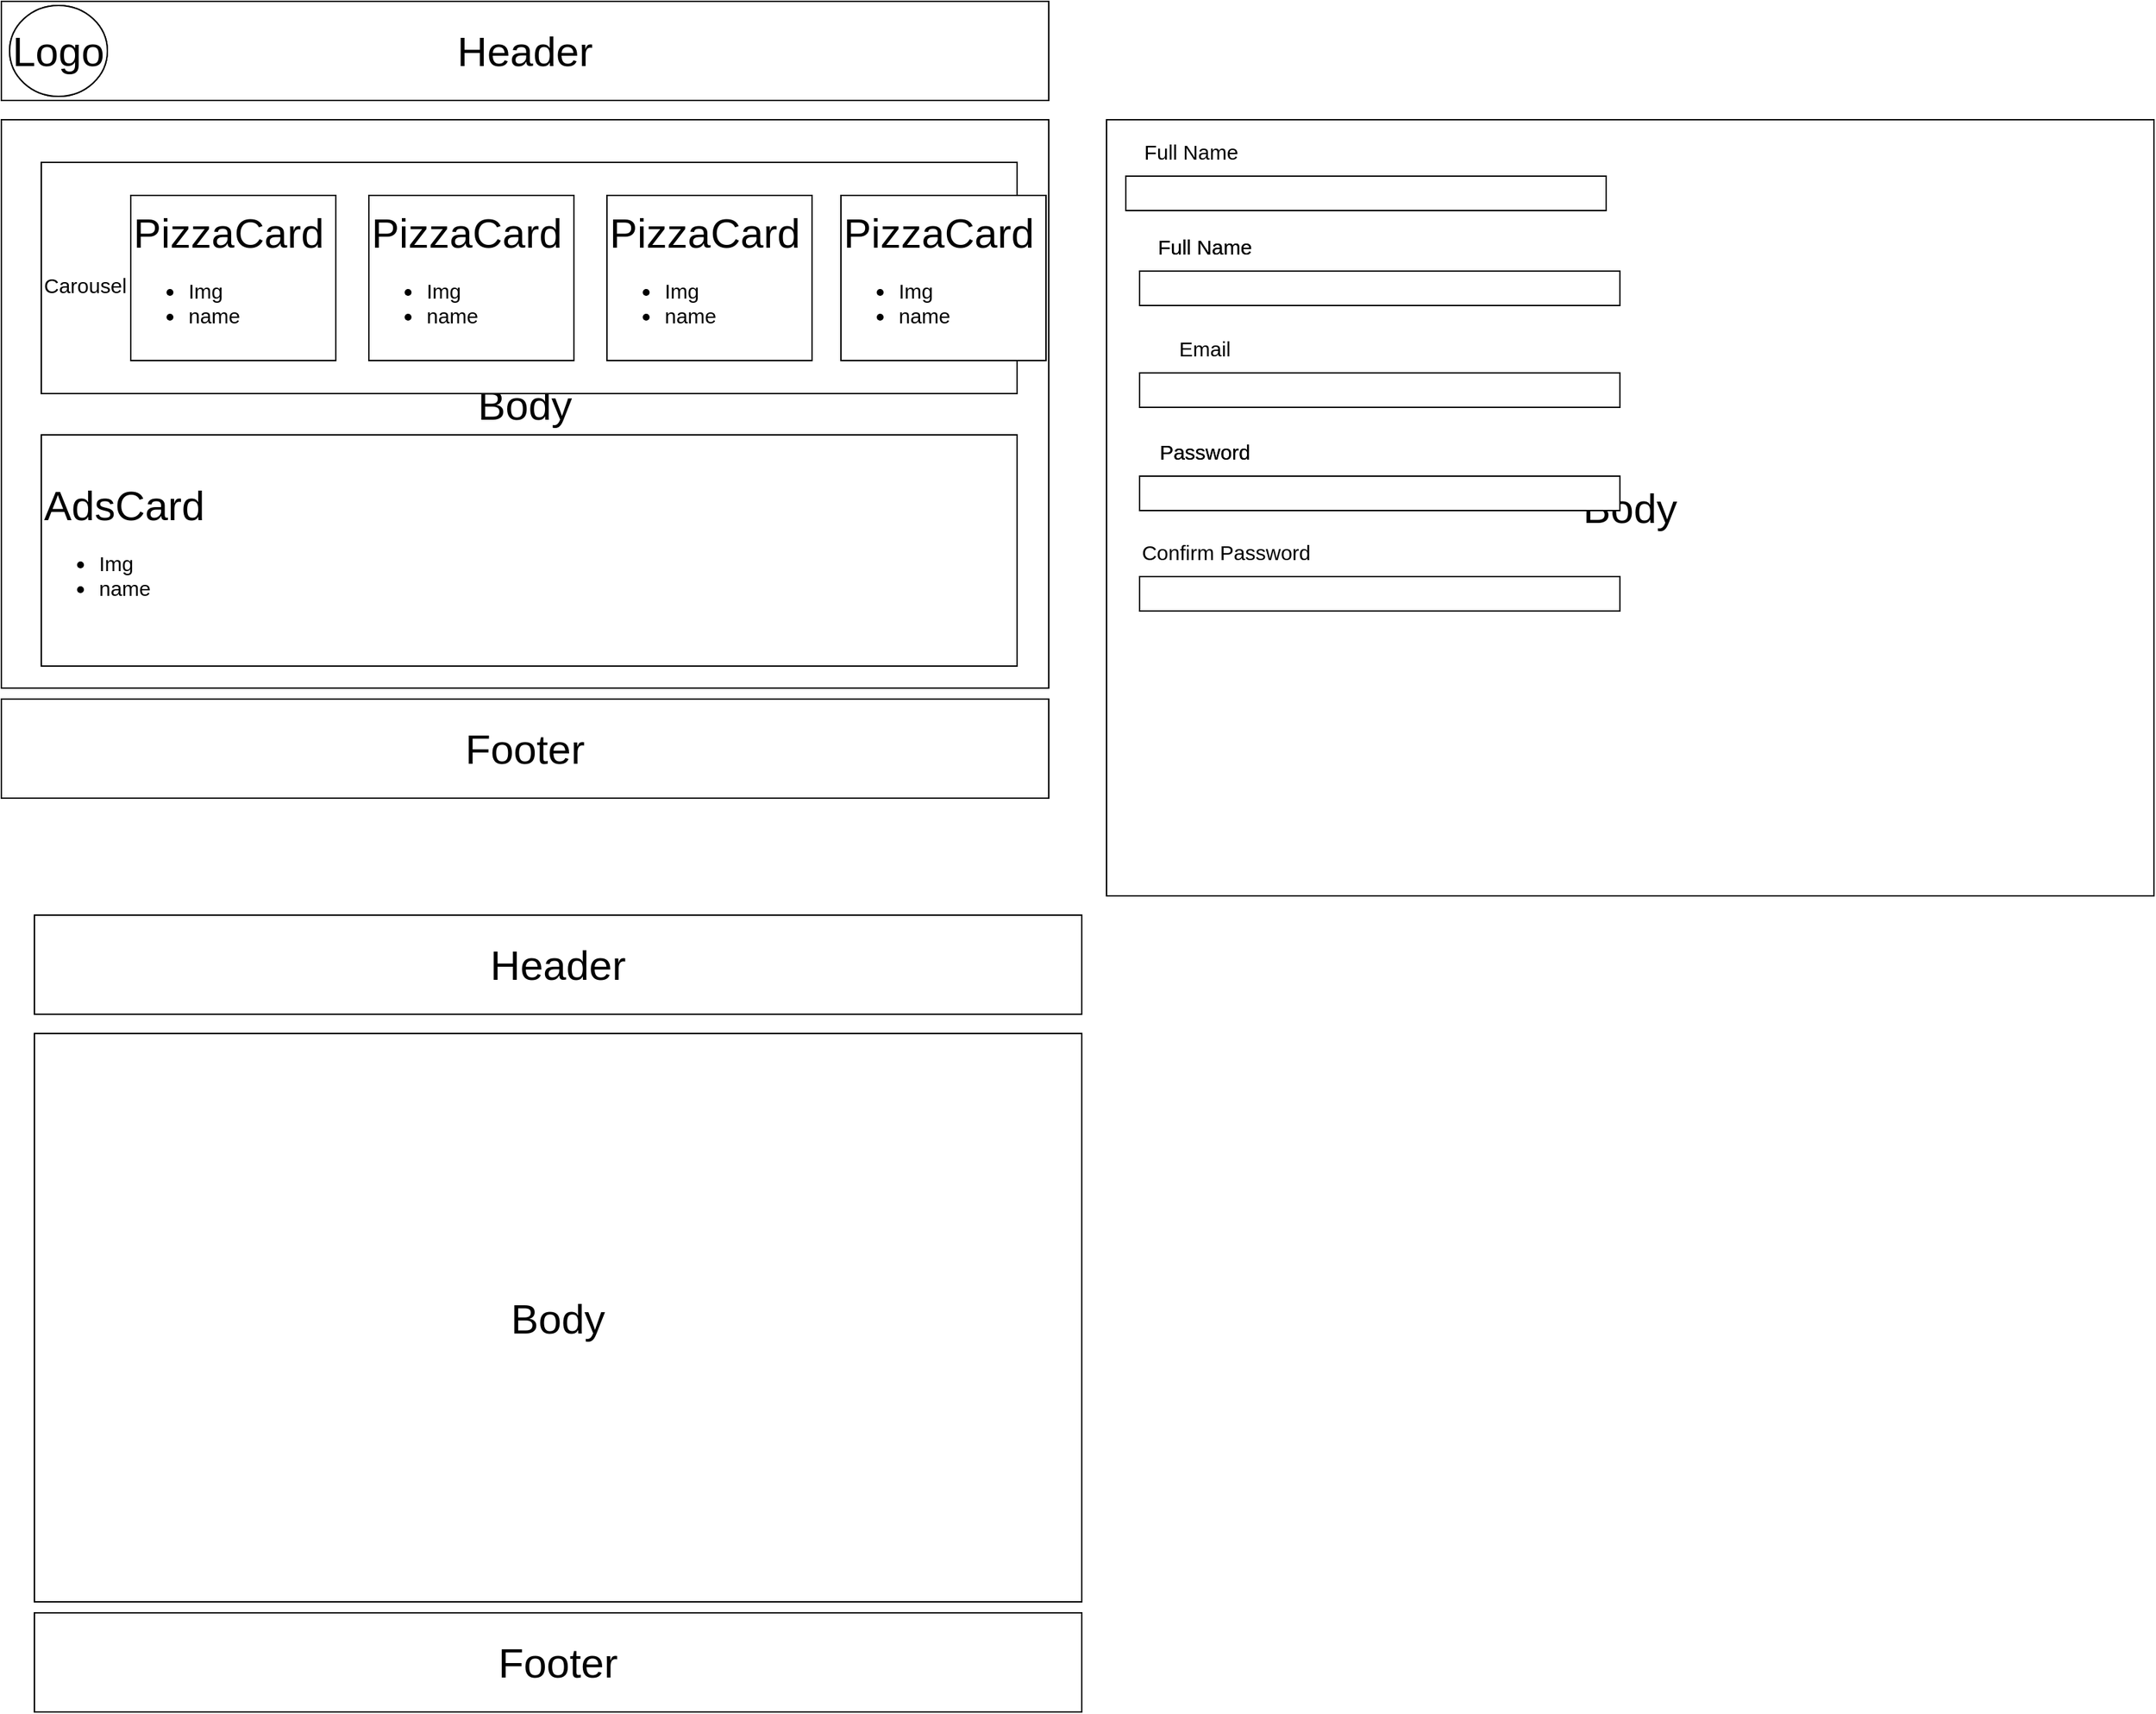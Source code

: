 <mxfile version="16.5.6" type="github">
  <diagram id="f_OamlXEMhh0Ig-cFjTD" name="Page-1">
    <mxGraphModel dx="2620" dy="1035" grid="0" gridSize="10" guides="1" tooltips="1" connect="1" arrows="1" fold="1" page="0" pageScale="1" pageWidth="850" pageHeight="1100" math="0" shadow="0">
      <root>
        <mxCell id="0" />
        <mxCell id="1" parent="0" />
        <mxCell id="QaYpBxPNPQrCtKfL7-Zh-1" value="&lt;font style=&quot;font-size: 30px&quot;&gt;Header&lt;/font&gt;" style="rounded=0;whiteSpace=wrap;html=1;hachureGap=4;" vertex="1" parent="1">
          <mxGeometry x="-188" y="41" width="761" height="72" as="geometry" />
        </mxCell>
        <mxCell id="QaYpBxPNPQrCtKfL7-Zh-2" value="&lt;font style=&quot;font-size: 30px&quot;&gt;Body&lt;/font&gt;" style="rounded=0;whiteSpace=wrap;html=1;hachureGap=4;" vertex="1" parent="1">
          <mxGeometry x="-188" y="127" width="761" height="413" as="geometry" />
        </mxCell>
        <mxCell id="QaYpBxPNPQrCtKfL7-Zh-3" value="Logo" style="ellipse;whiteSpace=wrap;html=1;hachureGap=4;fontSize=30;" vertex="1" parent="1">
          <mxGeometry x="-182" y="44" width="71" height="66" as="geometry" />
        </mxCell>
        <mxCell id="QaYpBxPNPQrCtKfL7-Zh-4" value="&lt;font style=&quot;font-size: 30px&quot;&gt;Footer&lt;/font&gt;" style="rounded=0;whiteSpace=wrap;html=1;hachureGap=4;" vertex="1" parent="1">
          <mxGeometry x="-188" y="548" width="761" height="72" as="geometry" />
        </mxCell>
        <mxCell id="QaYpBxPNPQrCtKfL7-Zh-9" value="&lt;font style=&quot;font-size: 15px&quot;&gt;Carousel&lt;/font&gt;" style="rounded=0;whiteSpace=wrap;html=1;hachureGap=4;fontSize=30;align=left;" vertex="1" parent="1">
          <mxGeometry x="-159" y="158" width="709" height="168" as="geometry" />
        </mxCell>
        <mxCell id="QaYpBxPNPQrCtKfL7-Zh-6" value="AdsCard&lt;br style=&quot;font-size: 29px&quot;&gt;&lt;ul style=&quot;font-size: 15px&quot;&gt;&lt;li&gt;&lt;font style=&quot;font-size: 15px&quot;&gt;Img&lt;/font&gt;&lt;/li&gt;&lt;li&gt;&lt;font style=&quot;font-size: 15px&quot;&gt;name&lt;/font&gt;&lt;/li&gt;&lt;/ul&gt;" style="rounded=0;whiteSpace=wrap;html=1;hachureGap=4;fontSize=30;align=left;" vertex="1" parent="1">
          <mxGeometry x="-159" y="356" width="709" height="168" as="geometry" />
        </mxCell>
        <mxCell id="QaYpBxPNPQrCtKfL7-Zh-13" value="&lt;font style=&quot;font-size: 30px&quot;&gt;Body&lt;/font&gt;" style="rounded=0;whiteSpace=wrap;html=1;hachureGap=4;" vertex="1" parent="1">
          <mxGeometry x="615" y="127" width="761" height="564" as="geometry" />
        </mxCell>
        <mxCell id="QaYpBxPNPQrCtKfL7-Zh-14" value="" style="rounded=0;whiteSpace=wrap;html=1;hachureGap=4;fontSize=15;" vertex="1" parent="1">
          <mxGeometry x="639" y="237" width="349" height="25" as="geometry" />
        </mxCell>
        <mxCell id="QaYpBxPNPQrCtKfL7-Zh-15" value="Full Name" style="text;strokeColor=none;fillColor=none;html=1;align=center;verticalAlign=middle;whiteSpace=wrap;rounded=0;hachureGap=4;fontSize=15;" vertex="1" parent="1">
          <mxGeometry x="639" y="204" width="95" height="30" as="geometry" />
        </mxCell>
        <mxCell id="QaYpBxPNPQrCtKfL7-Zh-16" value="" style="rounded=0;whiteSpace=wrap;html=1;hachureGap=4;fontSize=15;" vertex="1" parent="1">
          <mxGeometry x="639" y="311" width="349" height="25" as="geometry" />
        </mxCell>
        <mxCell id="QaYpBxPNPQrCtKfL7-Zh-17" value="Email" style="text;strokeColor=none;fillColor=none;html=1;align=center;verticalAlign=middle;whiteSpace=wrap;rounded=0;hachureGap=4;fontSize=15;" vertex="1" parent="1">
          <mxGeometry x="639" y="278" width="95" height="30" as="geometry" />
        </mxCell>
        <mxCell id="QaYpBxPNPQrCtKfL7-Zh-18" value="" style="rounded=0;whiteSpace=wrap;html=1;hachureGap=4;fontSize=15;" vertex="1" parent="1">
          <mxGeometry x="639" y="459" width="349" height="25" as="geometry" />
        </mxCell>
        <mxCell id="QaYpBxPNPQrCtKfL7-Zh-19" value="Confirm Password" style="text;strokeColor=none;fillColor=none;html=1;align=center;verticalAlign=middle;whiteSpace=wrap;rounded=0;hachureGap=4;fontSize=15;" vertex="1" parent="1">
          <mxGeometry x="639" y="426" width="126" height="30" as="geometry" />
        </mxCell>
        <mxCell id="QaYpBxPNPQrCtKfL7-Zh-20" value="" style="rounded=0;whiteSpace=wrap;html=1;hachureGap=4;fontSize=15;" vertex="1" parent="1">
          <mxGeometry x="639" y="386" width="349" height="25" as="geometry" />
        </mxCell>
        <mxCell id="QaYpBxPNPQrCtKfL7-Zh-21" value="Password" style="text;strokeColor=none;fillColor=none;html=1;align=center;verticalAlign=middle;whiteSpace=wrap;rounded=0;hachureGap=4;fontSize=15;" vertex="1" parent="1">
          <mxGeometry x="639" y="353" width="95" height="30" as="geometry" />
        </mxCell>
        <mxCell id="QaYpBxPNPQrCtKfL7-Zh-26" value="" style="group" vertex="1" connectable="0" parent="1">
          <mxGeometry x="-94" y="182" width="665" height="120" as="geometry" />
        </mxCell>
        <mxCell id="QaYpBxPNPQrCtKfL7-Zh-5" value="PizzaCard&lt;br style=&quot;font-size: 29px&quot;&gt;&lt;ul style=&quot;font-size: 15px&quot;&gt;&lt;li&gt;&lt;font style=&quot;font-size: 15px&quot;&gt;Img&lt;/font&gt;&lt;/li&gt;&lt;li&gt;&lt;font style=&quot;font-size: 15px&quot;&gt;name&lt;/font&gt;&lt;/li&gt;&lt;/ul&gt;" style="rounded=0;whiteSpace=wrap;html=1;hachureGap=4;fontSize=30;align=left;" vertex="1" parent="QaYpBxPNPQrCtKfL7-Zh-26">
          <mxGeometry width="149" height="120" as="geometry" />
        </mxCell>
        <mxCell id="QaYpBxPNPQrCtKfL7-Zh-10" value="PizzaCard&lt;br style=&quot;font-size: 29px&quot;&gt;&lt;ul style=&quot;font-size: 15px&quot;&gt;&lt;li&gt;&lt;font style=&quot;font-size: 15px&quot;&gt;Img&lt;/font&gt;&lt;/li&gt;&lt;li&gt;&lt;font style=&quot;font-size: 15px&quot;&gt;name&lt;/font&gt;&lt;/li&gt;&lt;/ul&gt;" style="rounded=0;whiteSpace=wrap;html=1;hachureGap=4;fontSize=30;align=left;" vertex="1" parent="QaYpBxPNPQrCtKfL7-Zh-26">
          <mxGeometry x="173" width="149" height="120" as="geometry" />
        </mxCell>
        <mxCell id="QaYpBxPNPQrCtKfL7-Zh-11" value="PizzaCard&lt;br style=&quot;font-size: 29px&quot;&gt;&lt;ul style=&quot;font-size: 15px&quot;&gt;&lt;li&gt;&lt;font style=&quot;font-size: 15px&quot;&gt;Img&lt;/font&gt;&lt;/li&gt;&lt;li&gt;&lt;font style=&quot;font-size: 15px&quot;&gt;name&lt;/font&gt;&lt;/li&gt;&lt;/ul&gt;" style="rounded=0;whiteSpace=wrap;html=1;hachureGap=4;fontSize=30;align=left;" vertex="1" parent="QaYpBxPNPQrCtKfL7-Zh-26">
          <mxGeometry x="346" width="149" height="120" as="geometry" />
        </mxCell>
        <mxCell id="QaYpBxPNPQrCtKfL7-Zh-12" value="PizzaCard&lt;br style=&quot;font-size: 29px&quot;&gt;&lt;ul style=&quot;font-size: 15px&quot;&gt;&lt;li&gt;&lt;font style=&quot;font-size: 15px&quot;&gt;Img&lt;/font&gt;&lt;/li&gt;&lt;li&gt;&lt;font style=&quot;font-size: 15px&quot;&gt;name&lt;/font&gt;&lt;/li&gt;&lt;/ul&gt;" style="rounded=0;whiteSpace=wrap;html=1;hachureGap=4;fontSize=30;align=left;" vertex="1" parent="QaYpBxPNPQrCtKfL7-Zh-26">
          <mxGeometry x="516" width="149" height="120" as="geometry" />
        </mxCell>
        <mxCell id="QaYpBxPNPQrCtKfL7-Zh-28" value="Logo" style="ellipse;whiteSpace=wrap;html=1;hachureGap=4;fontSize=30;" vertex="1" parent="1">
          <mxGeometry x="-182" y="44" width="71" height="66" as="geometry" />
        </mxCell>
        <mxCell id="QaYpBxPNPQrCtKfL7-Zh-30" value="Full Name" style="text;strokeColor=none;fillColor=none;html=1;align=center;verticalAlign=middle;whiteSpace=wrap;rounded=0;hachureGap=4;fontSize=15;" vertex="1" parent="1">
          <mxGeometry x="639" y="204" width="95" height="30" as="geometry" />
        </mxCell>
        <mxCell id="QaYpBxPNPQrCtKfL7-Zh-32" value="" style="rounded=0;whiteSpace=wrap;html=1;hachureGap=4;fontSize=15;" vertex="1" parent="1">
          <mxGeometry x="639" y="386" width="349" height="25" as="geometry" />
        </mxCell>
        <mxCell id="QaYpBxPNPQrCtKfL7-Zh-33" value="Password" style="text;strokeColor=none;fillColor=none;html=1;align=center;verticalAlign=middle;whiteSpace=wrap;rounded=0;hachureGap=4;fontSize=15;" vertex="1" parent="1">
          <mxGeometry x="639" y="353" width="95" height="30" as="geometry" />
        </mxCell>
        <mxCell id="QaYpBxPNPQrCtKfL7-Zh-35" value="" style="group" vertex="1" connectable="0" parent="1">
          <mxGeometry x="629" y="135" width="349" height="58" as="geometry" />
        </mxCell>
        <mxCell id="QaYpBxPNPQrCtKfL7-Zh-31" value="" style="rounded=0;whiteSpace=wrap;html=1;hachureGap=4;fontSize=15;" vertex="1" parent="QaYpBxPNPQrCtKfL7-Zh-35">
          <mxGeometry y="33" width="349" height="25" as="geometry" />
        </mxCell>
        <mxCell id="QaYpBxPNPQrCtKfL7-Zh-34" value="Full Name" style="text;strokeColor=none;fillColor=none;html=1;align=center;verticalAlign=middle;whiteSpace=wrap;rounded=0;hachureGap=4;fontSize=15;" vertex="1" parent="QaYpBxPNPQrCtKfL7-Zh-35">
          <mxGeometry width="95" height="30" as="geometry" />
        </mxCell>
        <mxCell id="QaYpBxPNPQrCtKfL7-Zh-39" value="&lt;font style=&quot;font-size: 30px&quot;&gt;Header&lt;/font&gt;" style="rounded=0;whiteSpace=wrap;html=1;hachureGap=4;" vertex="1" parent="1">
          <mxGeometry x="-164" y="705" width="761" height="72" as="geometry" />
        </mxCell>
        <mxCell id="QaYpBxPNPQrCtKfL7-Zh-40" value="&lt;font style=&quot;font-size: 30px&quot;&gt;Body&lt;/font&gt;" style="rounded=0;whiteSpace=wrap;html=1;hachureGap=4;" vertex="1" parent="1">
          <mxGeometry x="-164" y="791" width="761" height="413" as="geometry" />
        </mxCell>
        <mxCell id="QaYpBxPNPQrCtKfL7-Zh-41" value="&lt;font style=&quot;font-size: 30px&quot;&gt;Footer&lt;/font&gt;" style="rounded=0;whiteSpace=wrap;html=1;hachureGap=4;" vertex="1" parent="1">
          <mxGeometry x="-164" y="1212" width="761" height="72" as="geometry" />
        </mxCell>
      </root>
    </mxGraphModel>
  </diagram>
</mxfile>
